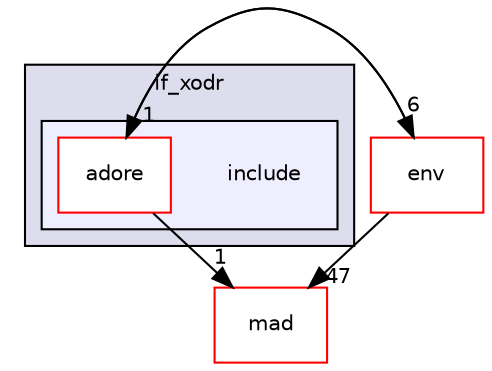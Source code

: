 digraph "/home/fascar/temp/adore/libadore/libadore/adore/if_xodr/include" {
  compound=true
  node [ fontsize="10", fontname="Helvetica"];
  edge [ labelfontsize="10", labelfontname="Helvetica"];
  subgraph clusterdir_33556dd2e09761c2ca0173bbd2b6fd48 {
    graph [ bgcolor="#ddddee", pencolor="black", label="if_xodr" fontname="Helvetica", fontsize="10", URL="dir_33556dd2e09761c2ca0173bbd2b6fd48.html"]
  subgraph clusterdir_5ce2123e2f8c05d965ef0c53ef10ef46 {
    graph [ bgcolor="#eeeeff", pencolor="black", label="" URL="dir_5ce2123e2f8c05d965ef0c53ef10ef46.html"];
    dir_5ce2123e2f8c05d965ef0c53ef10ef46 [shape=plaintext label="include"];
  dir_f81ff0ef72ebbbc35a421aa2f9369190 [shape=box label="adore" fillcolor="white" style="filled" color="red" URL="dir_f81ff0ef72ebbbc35a421aa2f9369190.html"];
  }
  }
  dir_dd24209da890e557508ac1b6831a5bf7 [shape=box label="mad" fillcolor="white" style="filled" color="red" URL="dir_dd24209da890e557508ac1b6831a5bf7.html"];
  dir_e67924bcc0fa25173e6cb07f4c4f7f25 [shape=box label="env" fillcolor="white" style="filled" color="red" URL="dir_e67924bcc0fa25173e6cb07f4c4f7f25.html"];
  dir_f81ff0ef72ebbbc35a421aa2f9369190->dir_e67924bcc0fa25173e6cb07f4c4f7f25 [headlabel="6", labeldistance=1.5 headhref="dir_000088_000044.html"];
  dir_f81ff0ef72ebbbc35a421aa2f9369190->dir_dd24209da890e557508ac1b6831a5bf7 [headlabel="1", labeldistance=1.5 headhref="dir_000088_000092.html"];
  dir_e67924bcc0fa25173e6cb07f4c4f7f25->dir_dd24209da890e557508ac1b6831a5bf7 [headlabel="47", labeldistance=1.5 headhref="dir_000044_000092.html"];
  dir_e67924bcc0fa25173e6cb07f4c4f7f25->dir_f81ff0ef72ebbbc35a421aa2f9369190 [headlabel="1", labeldistance=1.5 headhref="dir_000044_000088.html"];
}
